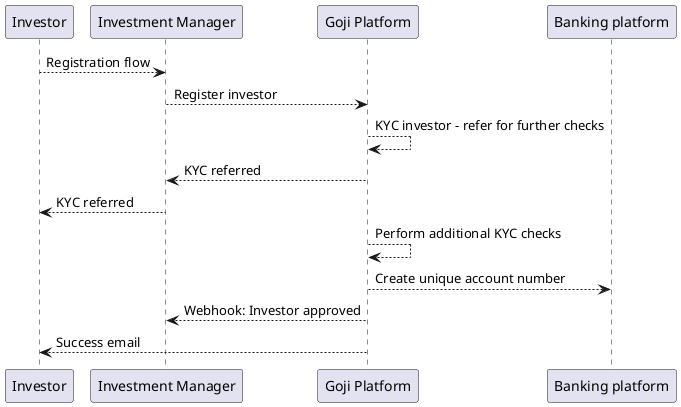 @startuml
Investor --> "Investment Manager" : Registration flow
"Investment Manager" --> "Goji Platform": Register investor
"Goji Platform" --> "Goji Platform": KYC investor - refer for further checks
"Goji Platform" --> "Investment Manager": KYC referred
"Investment Manager" --> Investor : KYC referred
"Goji Platform" --> "Goji Platform": Perform additional KYC checks
"Goji Platform" --> "Banking platform": Create unique account number
"Goji Platform" --> "Investment Manager": Webhook: Investor approved
"Goji Platform" --> "Investor": Success email
@enduml